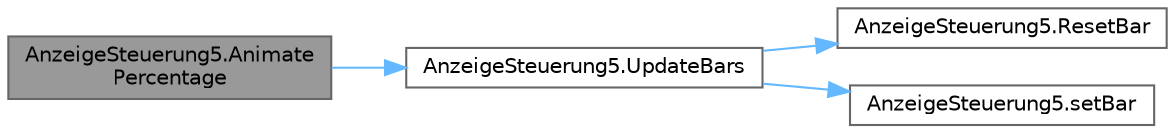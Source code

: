 digraph "AnzeigeSteuerung5.AnimatePercentage"
{
 // LATEX_PDF_SIZE
  bgcolor="transparent";
  edge [fontname=Helvetica,fontsize=10,labelfontname=Helvetica,labelfontsize=10];
  node [fontname=Helvetica,fontsize=10,shape=box,height=0.2,width=0.4];
  rankdir="LR";
  Node1 [id="Node000001",label="AnzeigeSteuerung5.Animate\lPercentage",height=0.2,width=0.4,color="gray40", fillcolor="grey60", style="filled", fontcolor="black",tooltip="This method animates the display's bar in three steps."];
  Node1 -> Node2 [id="edge1_Node000001_Node000002",color="steelblue1",style="solid",tooltip=" "];
  Node2 [id="Node000002",label="AnzeigeSteuerung5.UpdateBars",height=0.2,width=0.4,color="grey40", fillcolor="white", style="filled",URL="$class_anzeige_steuerung5.html#a04aea8715bc7c47403c1a77f3dcab508",tooltip="This method updates the display's bar."];
  Node2 -> Node3 [id="edge2_Node000002_Node000003",color="steelblue1",style="solid",tooltip=" "];
  Node3 [id="Node000003",label="AnzeigeSteuerung5.ResetBar",height=0.2,width=0.4,color="grey40", fillcolor="white", style="filled",URL="$class_anzeige_steuerung5.html#a63ad203f5ce453dd2685ebcb16e7ce99",tooltip="This method resets the display's bar by changing the mesh."];
  Node2 -> Node4 [id="edge3_Node000002_Node000004",color="steelblue1",style="solid",tooltip=" "];
  Node4 [id="Node000004",label="AnzeigeSteuerung5.setBar",height=0.2,width=0.4,color="grey40", fillcolor="white", style="filled",URL="$class_anzeige_steuerung5.html#a867052dae840acccd45592d8727b0fad",tooltip="This method animates the display's bar by changing the mesh, vertices and indices."];
}
